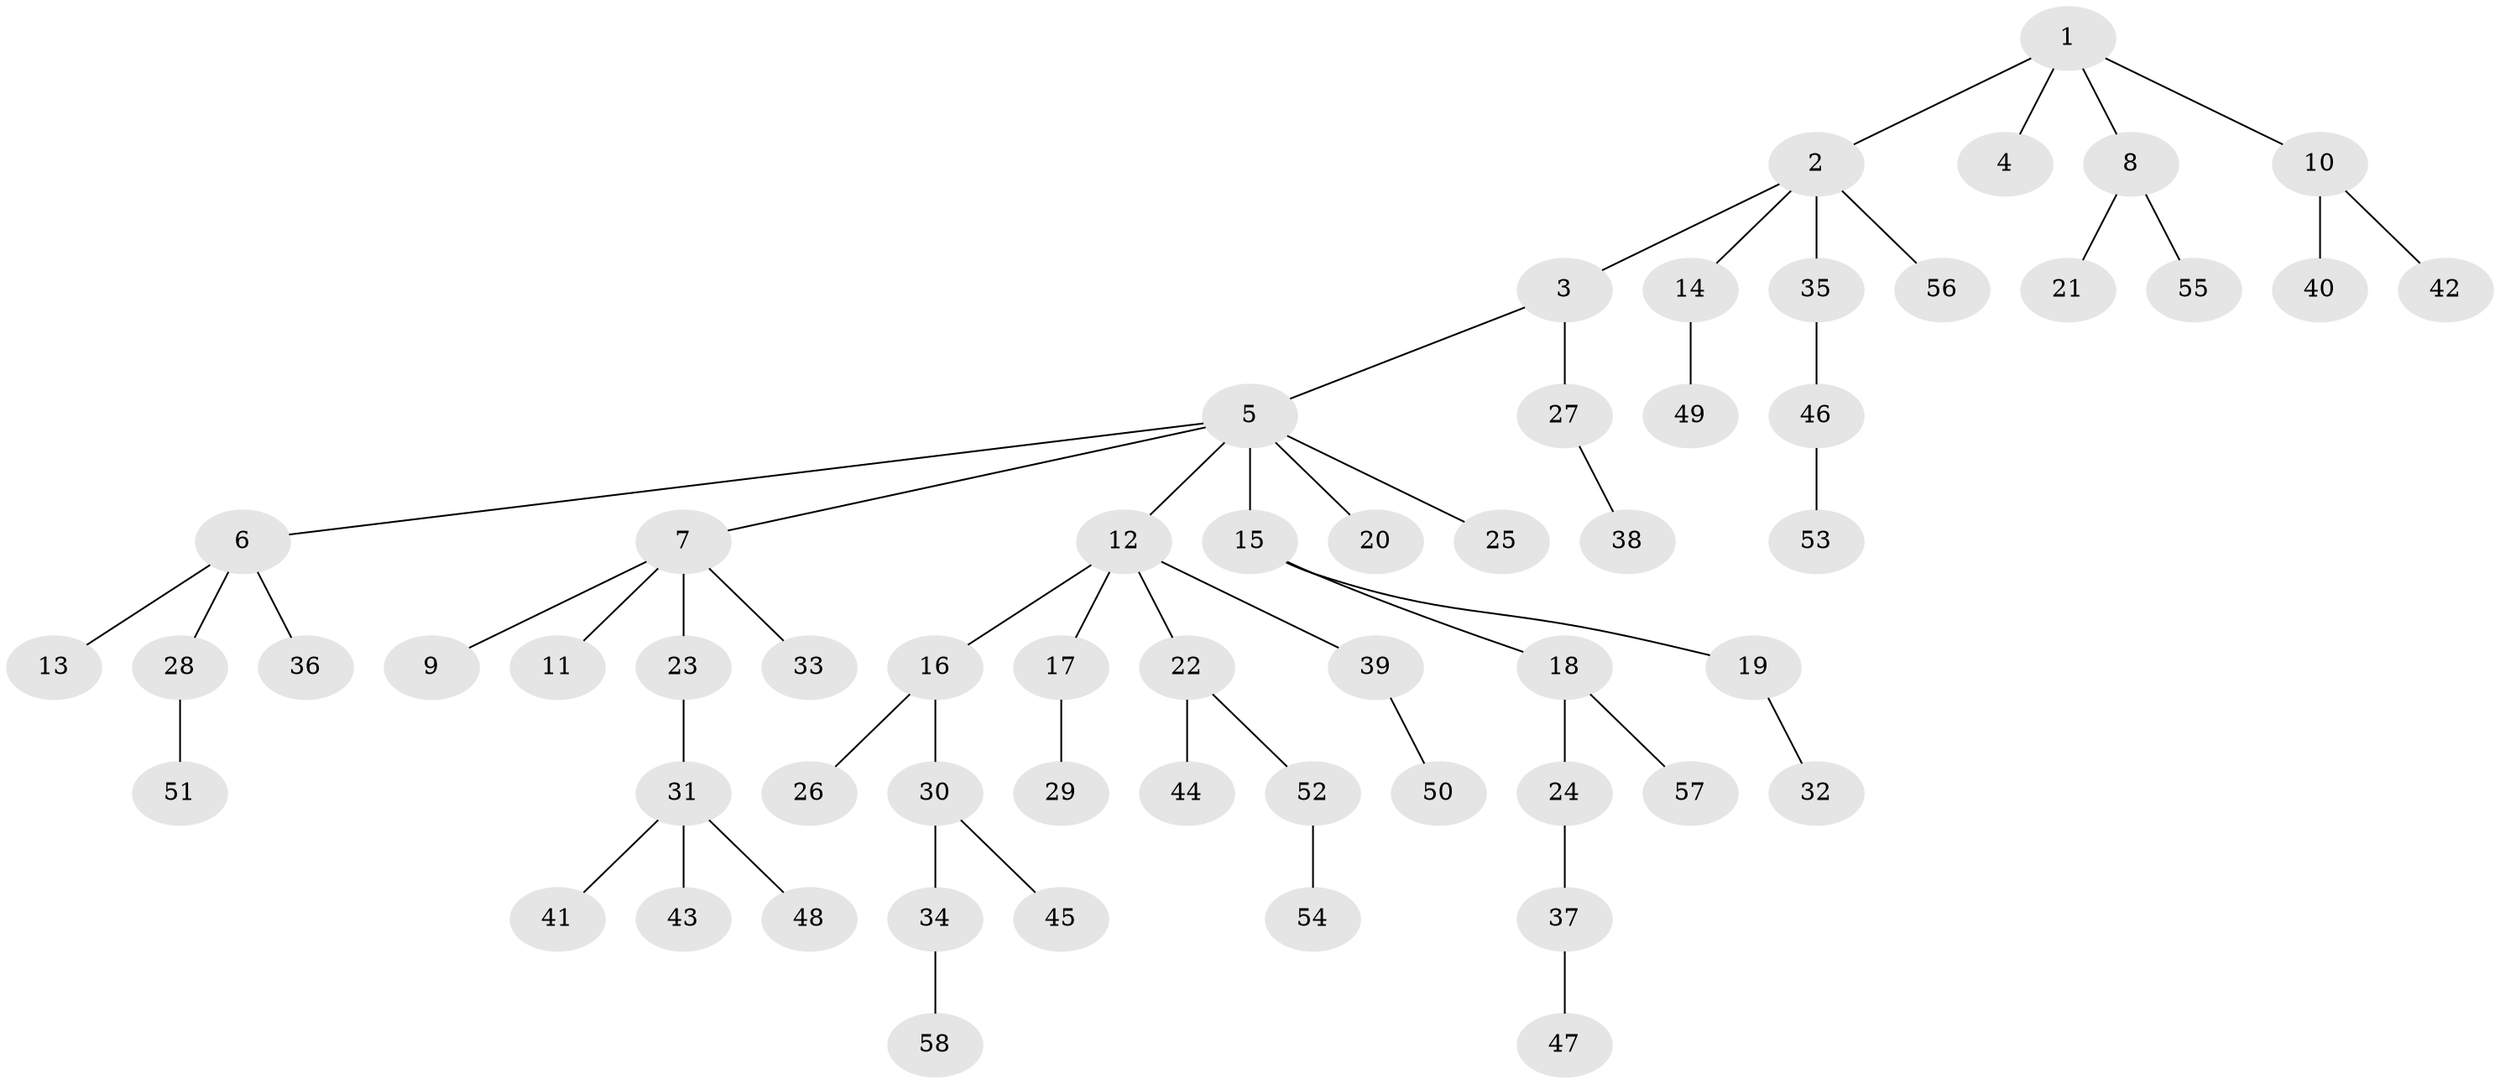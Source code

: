 // Generated by graph-tools (version 1.1) at 2025/36/03/09/25 02:36:28]
// undirected, 58 vertices, 57 edges
graph export_dot {
graph [start="1"]
  node [color=gray90,style=filled];
  1;
  2;
  3;
  4;
  5;
  6;
  7;
  8;
  9;
  10;
  11;
  12;
  13;
  14;
  15;
  16;
  17;
  18;
  19;
  20;
  21;
  22;
  23;
  24;
  25;
  26;
  27;
  28;
  29;
  30;
  31;
  32;
  33;
  34;
  35;
  36;
  37;
  38;
  39;
  40;
  41;
  42;
  43;
  44;
  45;
  46;
  47;
  48;
  49;
  50;
  51;
  52;
  53;
  54;
  55;
  56;
  57;
  58;
  1 -- 2;
  1 -- 4;
  1 -- 8;
  1 -- 10;
  2 -- 3;
  2 -- 14;
  2 -- 35;
  2 -- 56;
  3 -- 5;
  3 -- 27;
  5 -- 6;
  5 -- 7;
  5 -- 12;
  5 -- 15;
  5 -- 20;
  5 -- 25;
  6 -- 13;
  6 -- 28;
  6 -- 36;
  7 -- 9;
  7 -- 11;
  7 -- 23;
  7 -- 33;
  8 -- 21;
  8 -- 55;
  10 -- 40;
  10 -- 42;
  12 -- 16;
  12 -- 17;
  12 -- 22;
  12 -- 39;
  14 -- 49;
  15 -- 18;
  15 -- 19;
  16 -- 26;
  16 -- 30;
  17 -- 29;
  18 -- 24;
  18 -- 57;
  19 -- 32;
  22 -- 44;
  22 -- 52;
  23 -- 31;
  24 -- 37;
  27 -- 38;
  28 -- 51;
  30 -- 34;
  30 -- 45;
  31 -- 41;
  31 -- 43;
  31 -- 48;
  34 -- 58;
  35 -- 46;
  37 -- 47;
  39 -- 50;
  46 -- 53;
  52 -- 54;
}
